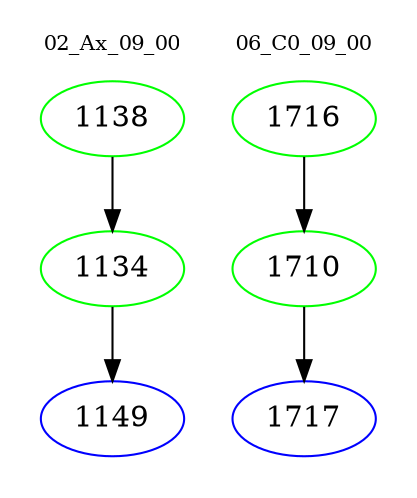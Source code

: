 digraph{
subgraph cluster_0 {
color = white
label = "02_Ax_09_00";
fontsize=10;
T0_1138 [label="1138", color="green"]
T0_1138 -> T0_1134 [color="black"]
T0_1134 [label="1134", color="green"]
T0_1134 -> T0_1149 [color="black"]
T0_1149 [label="1149", color="blue"]
}
subgraph cluster_1 {
color = white
label = "06_C0_09_00";
fontsize=10;
T1_1716 [label="1716", color="green"]
T1_1716 -> T1_1710 [color="black"]
T1_1710 [label="1710", color="green"]
T1_1710 -> T1_1717 [color="black"]
T1_1717 [label="1717", color="blue"]
}
}
